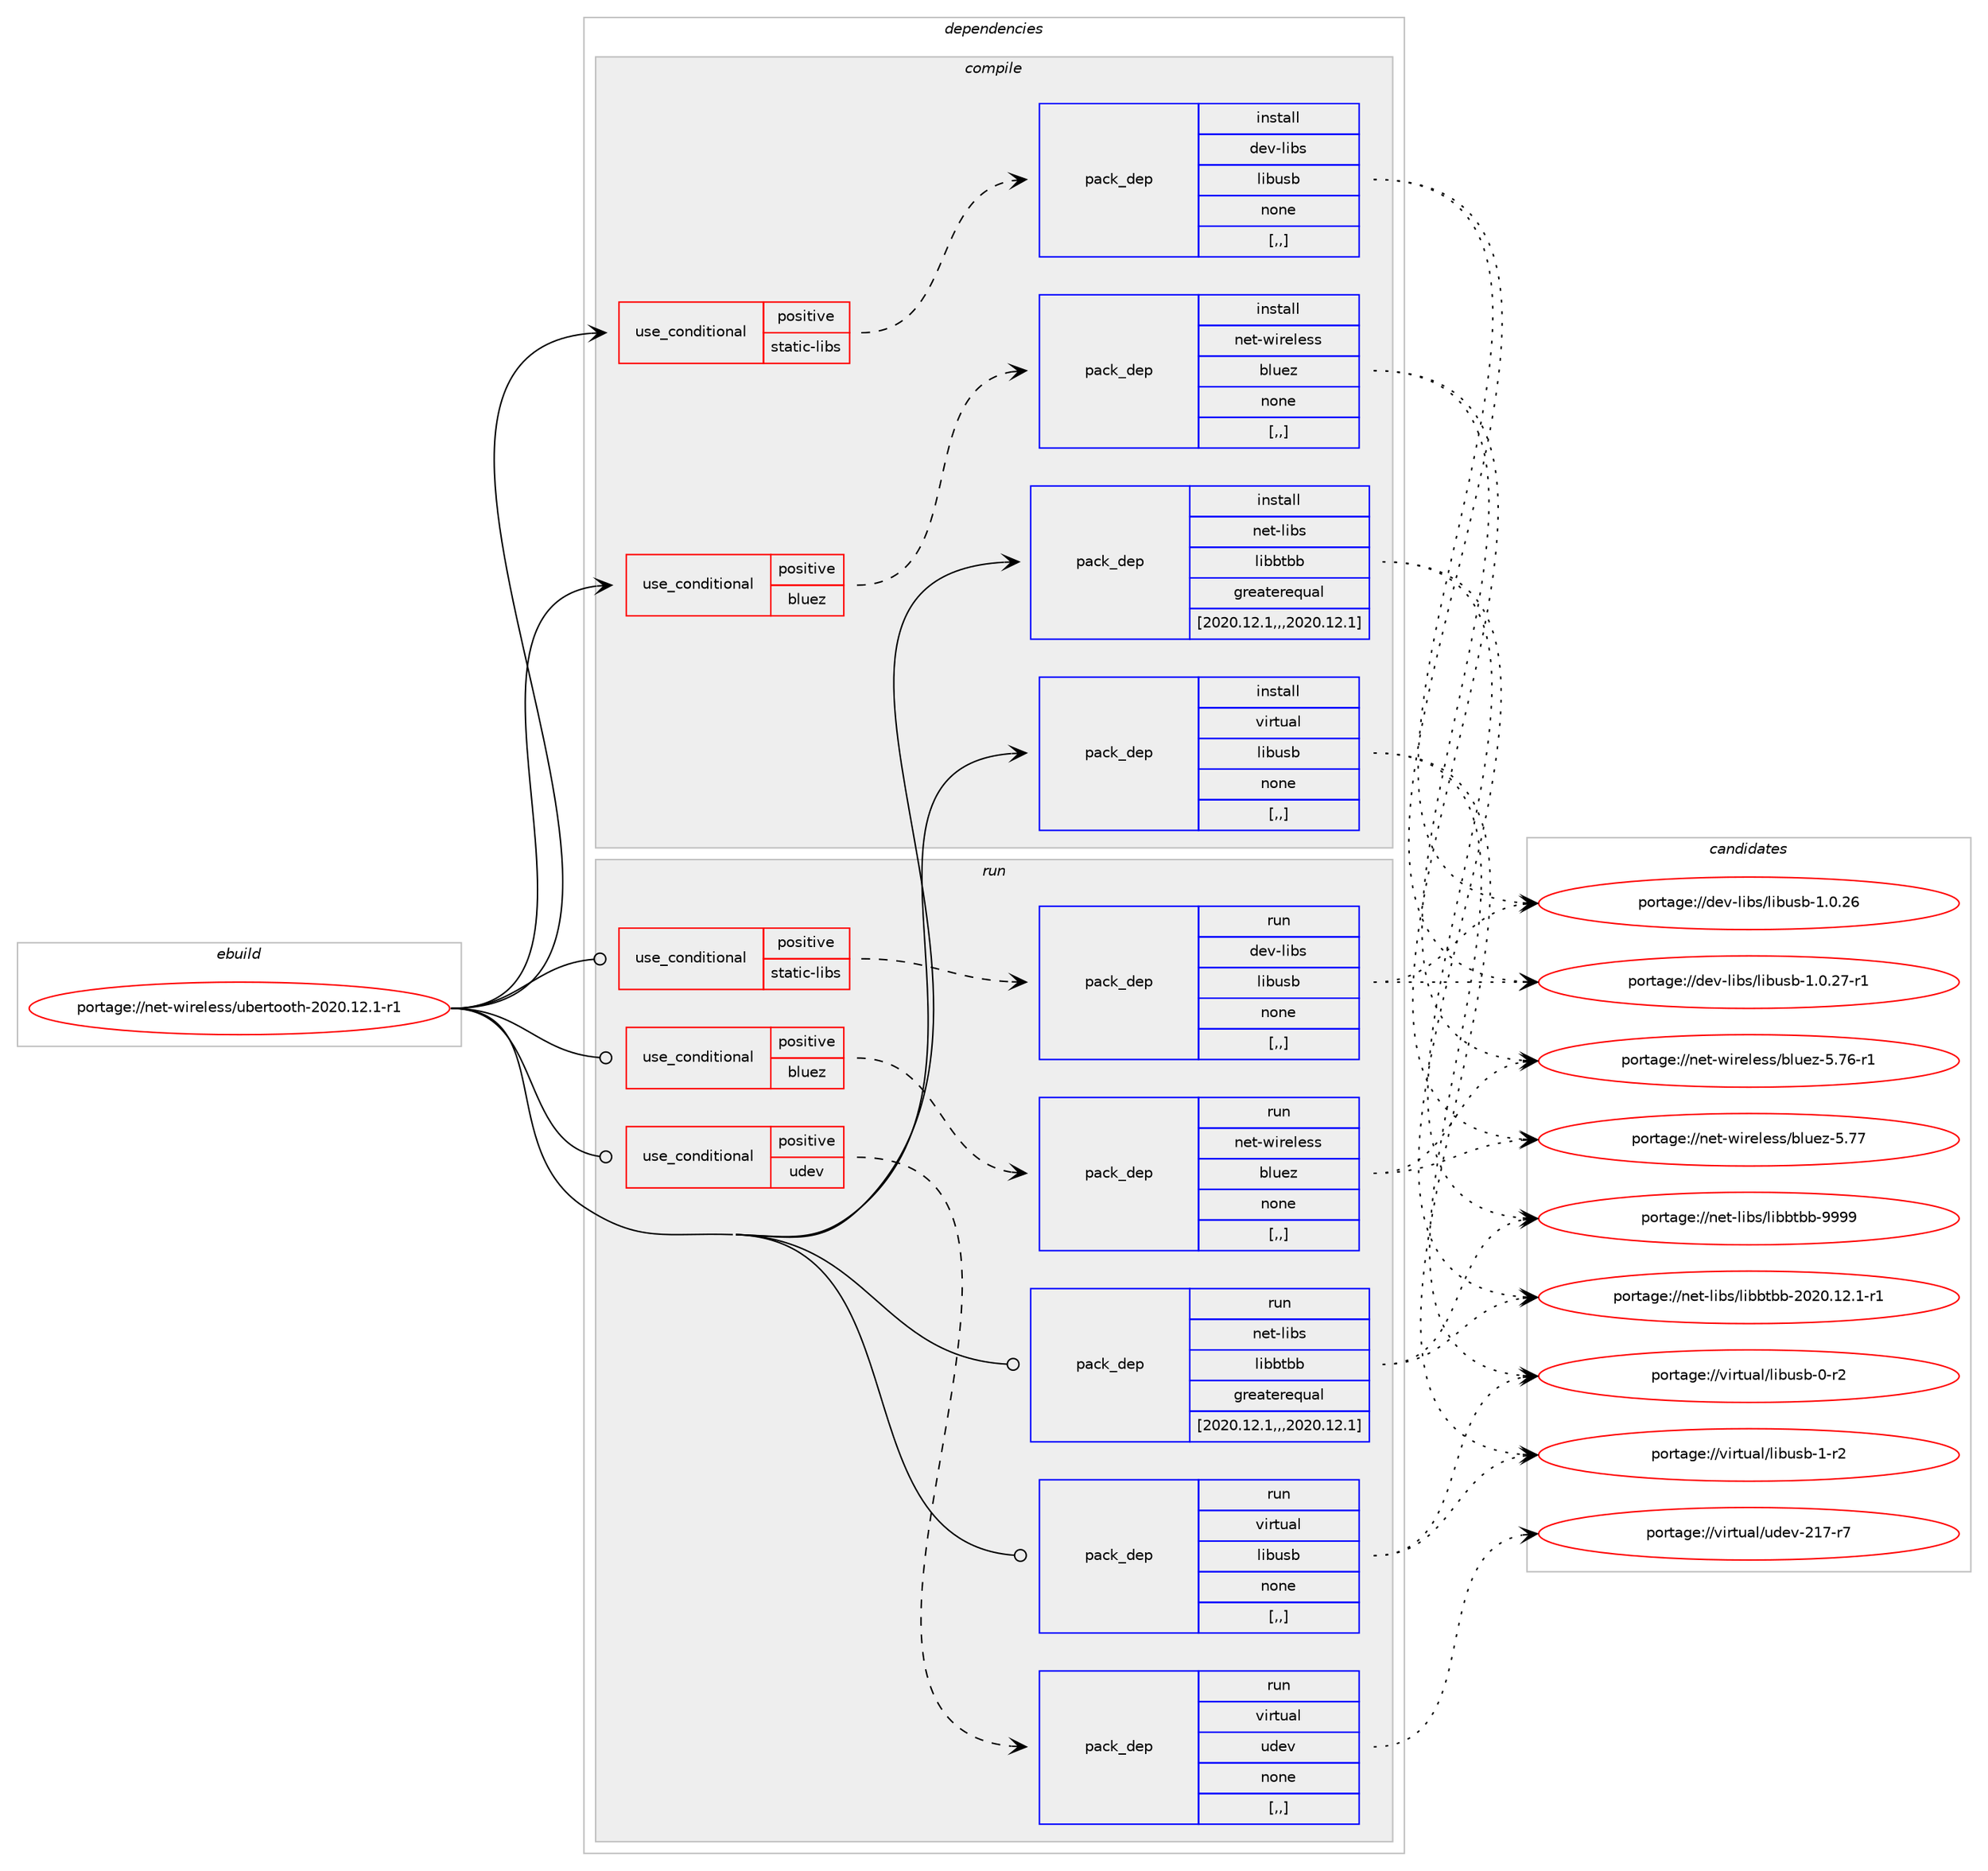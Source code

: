 digraph prolog {

# *************
# Graph options
# *************

newrank=true;
concentrate=true;
compound=true;
graph [rankdir=LR,fontname=Helvetica,fontsize=10,ranksep=1.5];#, ranksep=2.5, nodesep=0.2];
edge  [arrowhead=vee];
node  [fontname=Helvetica,fontsize=10];

# **********
# The ebuild
# **********

subgraph cluster_leftcol {
color=gray;
label=<<i>ebuild</i>>;
id [label="portage://net-wireless/ubertooth-2020.12.1-r1", color=red, width=4, href="../net-wireless/ubertooth-2020.12.1-r1.svg"];
}

# ****************
# The dependencies
# ****************

subgraph cluster_midcol {
color=gray;
label=<<i>dependencies</i>>;
subgraph cluster_compile {
fillcolor="#eeeeee";
style=filled;
label=<<i>compile</i>>;
subgraph cond103339 {
dependency390206 [label=<<TABLE BORDER="0" CELLBORDER="1" CELLSPACING="0" CELLPADDING="4"><TR><TD ROWSPAN="3" CELLPADDING="10">use_conditional</TD></TR><TR><TD>positive</TD></TR><TR><TD>bluez</TD></TR></TABLE>>, shape=none, color=red];
subgraph pack284076 {
dependency390207 [label=<<TABLE BORDER="0" CELLBORDER="1" CELLSPACING="0" CELLPADDING="4" WIDTH="220"><TR><TD ROWSPAN="6" CELLPADDING="30">pack_dep</TD></TR><TR><TD WIDTH="110">install</TD></TR><TR><TD>net-wireless</TD></TR><TR><TD>bluez</TD></TR><TR><TD>none</TD></TR><TR><TD>[,,]</TD></TR></TABLE>>, shape=none, color=blue];
}
dependency390206:e -> dependency390207:w [weight=20,style="dashed",arrowhead="vee"];
}
id:e -> dependency390206:w [weight=20,style="solid",arrowhead="vee"];
subgraph cond103340 {
dependency390208 [label=<<TABLE BORDER="0" CELLBORDER="1" CELLSPACING="0" CELLPADDING="4"><TR><TD ROWSPAN="3" CELLPADDING="10">use_conditional</TD></TR><TR><TD>positive</TD></TR><TR><TD>static-libs</TD></TR></TABLE>>, shape=none, color=red];
subgraph pack284077 {
dependency390209 [label=<<TABLE BORDER="0" CELLBORDER="1" CELLSPACING="0" CELLPADDING="4" WIDTH="220"><TR><TD ROWSPAN="6" CELLPADDING="30">pack_dep</TD></TR><TR><TD WIDTH="110">install</TD></TR><TR><TD>dev-libs</TD></TR><TR><TD>libusb</TD></TR><TR><TD>none</TD></TR><TR><TD>[,,]</TD></TR></TABLE>>, shape=none, color=blue];
}
dependency390208:e -> dependency390209:w [weight=20,style="dashed",arrowhead="vee"];
}
id:e -> dependency390208:w [weight=20,style="solid",arrowhead="vee"];
subgraph pack284078 {
dependency390210 [label=<<TABLE BORDER="0" CELLBORDER="1" CELLSPACING="0" CELLPADDING="4" WIDTH="220"><TR><TD ROWSPAN="6" CELLPADDING="30">pack_dep</TD></TR><TR><TD WIDTH="110">install</TD></TR><TR><TD>net-libs</TD></TR><TR><TD>libbtbb</TD></TR><TR><TD>greaterequal</TD></TR><TR><TD>[2020.12.1,,,2020.12.1]</TD></TR></TABLE>>, shape=none, color=blue];
}
id:e -> dependency390210:w [weight=20,style="solid",arrowhead="vee"];
subgraph pack284079 {
dependency390211 [label=<<TABLE BORDER="0" CELLBORDER="1" CELLSPACING="0" CELLPADDING="4" WIDTH="220"><TR><TD ROWSPAN="6" CELLPADDING="30">pack_dep</TD></TR><TR><TD WIDTH="110">install</TD></TR><TR><TD>virtual</TD></TR><TR><TD>libusb</TD></TR><TR><TD>none</TD></TR><TR><TD>[,,]</TD></TR></TABLE>>, shape=none, color=blue];
}
id:e -> dependency390211:w [weight=20,style="solid",arrowhead="vee"];
}
subgraph cluster_compileandrun {
fillcolor="#eeeeee";
style=filled;
label=<<i>compile and run</i>>;
}
subgraph cluster_run {
fillcolor="#eeeeee";
style=filled;
label=<<i>run</i>>;
subgraph cond103341 {
dependency390212 [label=<<TABLE BORDER="0" CELLBORDER="1" CELLSPACING="0" CELLPADDING="4"><TR><TD ROWSPAN="3" CELLPADDING="10">use_conditional</TD></TR><TR><TD>positive</TD></TR><TR><TD>bluez</TD></TR></TABLE>>, shape=none, color=red];
subgraph pack284080 {
dependency390213 [label=<<TABLE BORDER="0" CELLBORDER="1" CELLSPACING="0" CELLPADDING="4" WIDTH="220"><TR><TD ROWSPAN="6" CELLPADDING="30">pack_dep</TD></TR><TR><TD WIDTH="110">run</TD></TR><TR><TD>net-wireless</TD></TR><TR><TD>bluez</TD></TR><TR><TD>none</TD></TR><TR><TD>[,,]</TD></TR></TABLE>>, shape=none, color=blue];
}
dependency390212:e -> dependency390213:w [weight=20,style="dashed",arrowhead="vee"];
}
id:e -> dependency390212:w [weight=20,style="solid",arrowhead="odot"];
subgraph cond103342 {
dependency390214 [label=<<TABLE BORDER="0" CELLBORDER="1" CELLSPACING="0" CELLPADDING="4"><TR><TD ROWSPAN="3" CELLPADDING="10">use_conditional</TD></TR><TR><TD>positive</TD></TR><TR><TD>static-libs</TD></TR></TABLE>>, shape=none, color=red];
subgraph pack284081 {
dependency390215 [label=<<TABLE BORDER="0" CELLBORDER="1" CELLSPACING="0" CELLPADDING="4" WIDTH="220"><TR><TD ROWSPAN="6" CELLPADDING="30">pack_dep</TD></TR><TR><TD WIDTH="110">run</TD></TR><TR><TD>dev-libs</TD></TR><TR><TD>libusb</TD></TR><TR><TD>none</TD></TR><TR><TD>[,,]</TD></TR></TABLE>>, shape=none, color=blue];
}
dependency390214:e -> dependency390215:w [weight=20,style="dashed",arrowhead="vee"];
}
id:e -> dependency390214:w [weight=20,style="solid",arrowhead="odot"];
subgraph cond103343 {
dependency390216 [label=<<TABLE BORDER="0" CELLBORDER="1" CELLSPACING="0" CELLPADDING="4"><TR><TD ROWSPAN="3" CELLPADDING="10">use_conditional</TD></TR><TR><TD>positive</TD></TR><TR><TD>udev</TD></TR></TABLE>>, shape=none, color=red];
subgraph pack284082 {
dependency390217 [label=<<TABLE BORDER="0" CELLBORDER="1" CELLSPACING="0" CELLPADDING="4" WIDTH="220"><TR><TD ROWSPAN="6" CELLPADDING="30">pack_dep</TD></TR><TR><TD WIDTH="110">run</TD></TR><TR><TD>virtual</TD></TR><TR><TD>udev</TD></TR><TR><TD>none</TD></TR><TR><TD>[,,]</TD></TR></TABLE>>, shape=none, color=blue];
}
dependency390216:e -> dependency390217:w [weight=20,style="dashed",arrowhead="vee"];
}
id:e -> dependency390216:w [weight=20,style="solid",arrowhead="odot"];
subgraph pack284083 {
dependency390218 [label=<<TABLE BORDER="0" CELLBORDER="1" CELLSPACING="0" CELLPADDING="4" WIDTH="220"><TR><TD ROWSPAN="6" CELLPADDING="30">pack_dep</TD></TR><TR><TD WIDTH="110">run</TD></TR><TR><TD>net-libs</TD></TR><TR><TD>libbtbb</TD></TR><TR><TD>greaterequal</TD></TR><TR><TD>[2020.12.1,,,2020.12.1]</TD></TR></TABLE>>, shape=none, color=blue];
}
id:e -> dependency390218:w [weight=20,style="solid",arrowhead="odot"];
subgraph pack284084 {
dependency390219 [label=<<TABLE BORDER="0" CELLBORDER="1" CELLSPACING="0" CELLPADDING="4" WIDTH="220"><TR><TD ROWSPAN="6" CELLPADDING="30">pack_dep</TD></TR><TR><TD WIDTH="110">run</TD></TR><TR><TD>virtual</TD></TR><TR><TD>libusb</TD></TR><TR><TD>none</TD></TR><TR><TD>[,,]</TD></TR></TABLE>>, shape=none, color=blue];
}
id:e -> dependency390219:w [weight=20,style="solid",arrowhead="odot"];
}
}

# **************
# The candidates
# **************

subgraph cluster_choices {
rank=same;
color=gray;
label=<<i>candidates</i>>;

subgraph choice284076 {
color=black;
nodesep=1;
choice1101011164511910511410110810111511547981081171011224553465555 [label="portage://net-wireless/bluez-5.77", color=red, width=4,href="../net-wireless/bluez-5.77.svg"];
choice11010111645119105114101108101115115479810811710112245534655544511449 [label="portage://net-wireless/bluez-5.76-r1", color=red, width=4,href="../net-wireless/bluez-5.76-r1.svg"];
dependency390207:e -> choice1101011164511910511410110810111511547981081171011224553465555:w [style=dotted,weight="100"];
dependency390207:e -> choice11010111645119105114101108101115115479810811710112245534655544511449:w [style=dotted,weight="100"];
}
subgraph choice284077 {
color=black;
nodesep=1;
choice1001011184510810598115471081059811711598454946484650554511449 [label="portage://dev-libs/libusb-1.0.27-r1", color=red, width=4,href="../dev-libs/libusb-1.0.27-r1.svg"];
choice100101118451081059811547108105981171159845494648465054 [label="portage://dev-libs/libusb-1.0.26", color=red, width=4,href="../dev-libs/libusb-1.0.26.svg"];
dependency390209:e -> choice1001011184510810598115471081059811711598454946484650554511449:w [style=dotted,weight="100"];
dependency390209:e -> choice100101118451081059811547108105981171159845494648465054:w [style=dotted,weight="100"];
}
subgraph choice284078 {
color=black;
nodesep=1;
choice110101116451081059811547108105989811698984557575757 [label="portage://net-libs/libbtbb-9999", color=red, width=4,href="../net-libs/libbtbb-9999.svg"];
choice11010111645108105981154710810598981169898455048504846495046494511449 [label="portage://net-libs/libbtbb-2020.12.1-r1", color=red, width=4,href="../net-libs/libbtbb-2020.12.1-r1.svg"];
dependency390210:e -> choice110101116451081059811547108105989811698984557575757:w [style=dotted,weight="100"];
dependency390210:e -> choice11010111645108105981154710810598981169898455048504846495046494511449:w [style=dotted,weight="100"];
}
subgraph choice284079 {
color=black;
nodesep=1;
choice1181051141161179710847108105981171159845494511450 [label="portage://virtual/libusb-1-r2", color=red, width=4,href="../virtual/libusb-1-r2.svg"];
choice1181051141161179710847108105981171159845484511450 [label="portage://virtual/libusb-0-r2", color=red, width=4,href="../virtual/libusb-0-r2.svg"];
dependency390211:e -> choice1181051141161179710847108105981171159845494511450:w [style=dotted,weight="100"];
dependency390211:e -> choice1181051141161179710847108105981171159845484511450:w [style=dotted,weight="100"];
}
subgraph choice284080 {
color=black;
nodesep=1;
choice1101011164511910511410110810111511547981081171011224553465555 [label="portage://net-wireless/bluez-5.77", color=red, width=4,href="../net-wireless/bluez-5.77.svg"];
choice11010111645119105114101108101115115479810811710112245534655544511449 [label="portage://net-wireless/bluez-5.76-r1", color=red, width=4,href="../net-wireless/bluez-5.76-r1.svg"];
dependency390213:e -> choice1101011164511910511410110810111511547981081171011224553465555:w [style=dotted,weight="100"];
dependency390213:e -> choice11010111645119105114101108101115115479810811710112245534655544511449:w [style=dotted,weight="100"];
}
subgraph choice284081 {
color=black;
nodesep=1;
choice1001011184510810598115471081059811711598454946484650554511449 [label="portage://dev-libs/libusb-1.0.27-r1", color=red, width=4,href="../dev-libs/libusb-1.0.27-r1.svg"];
choice100101118451081059811547108105981171159845494648465054 [label="portage://dev-libs/libusb-1.0.26", color=red, width=4,href="../dev-libs/libusb-1.0.26.svg"];
dependency390215:e -> choice1001011184510810598115471081059811711598454946484650554511449:w [style=dotted,weight="100"];
dependency390215:e -> choice100101118451081059811547108105981171159845494648465054:w [style=dotted,weight="100"];
}
subgraph choice284082 {
color=black;
nodesep=1;
choice1181051141161179710847117100101118455049554511455 [label="portage://virtual/udev-217-r7", color=red, width=4,href="../virtual/udev-217-r7.svg"];
dependency390217:e -> choice1181051141161179710847117100101118455049554511455:w [style=dotted,weight="100"];
}
subgraph choice284083 {
color=black;
nodesep=1;
choice110101116451081059811547108105989811698984557575757 [label="portage://net-libs/libbtbb-9999", color=red, width=4,href="../net-libs/libbtbb-9999.svg"];
choice11010111645108105981154710810598981169898455048504846495046494511449 [label="portage://net-libs/libbtbb-2020.12.1-r1", color=red, width=4,href="../net-libs/libbtbb-2020.12.1-r1.svg"];
dependency390218:e -> choice110101116451081059811547108105989811698984557575757:w [style=dotted,weight="100"];
dependency390218:e -> choice11010111645108105981154710810598981169898455048504846495046494511449:w [style=dotted,weight="100"];
}
subgraph choice284084 {
color=black;
nodesep=1;
choice1181051141161179710847108105981171159845494511450 [label="portage://virtual/libusb-1-r2", color=red, width=4,href="../virtual/libusb-1-r2.svg"];
choice1181051141161179710847108105981171159845484511450 [label="portage://virtual/libusb-0-r2", color=red, width=4,href="../virtual/libusb-0-r2.svg"];
dependency390219:e -> choice1181051141161179710847108105981171159845494511450:w [style=dotted,weight="100"];
dependency390219:e -> choice1181051141161179710847108105981171159845484511450:w [style=dotted,weight="100"];
}
}

}

